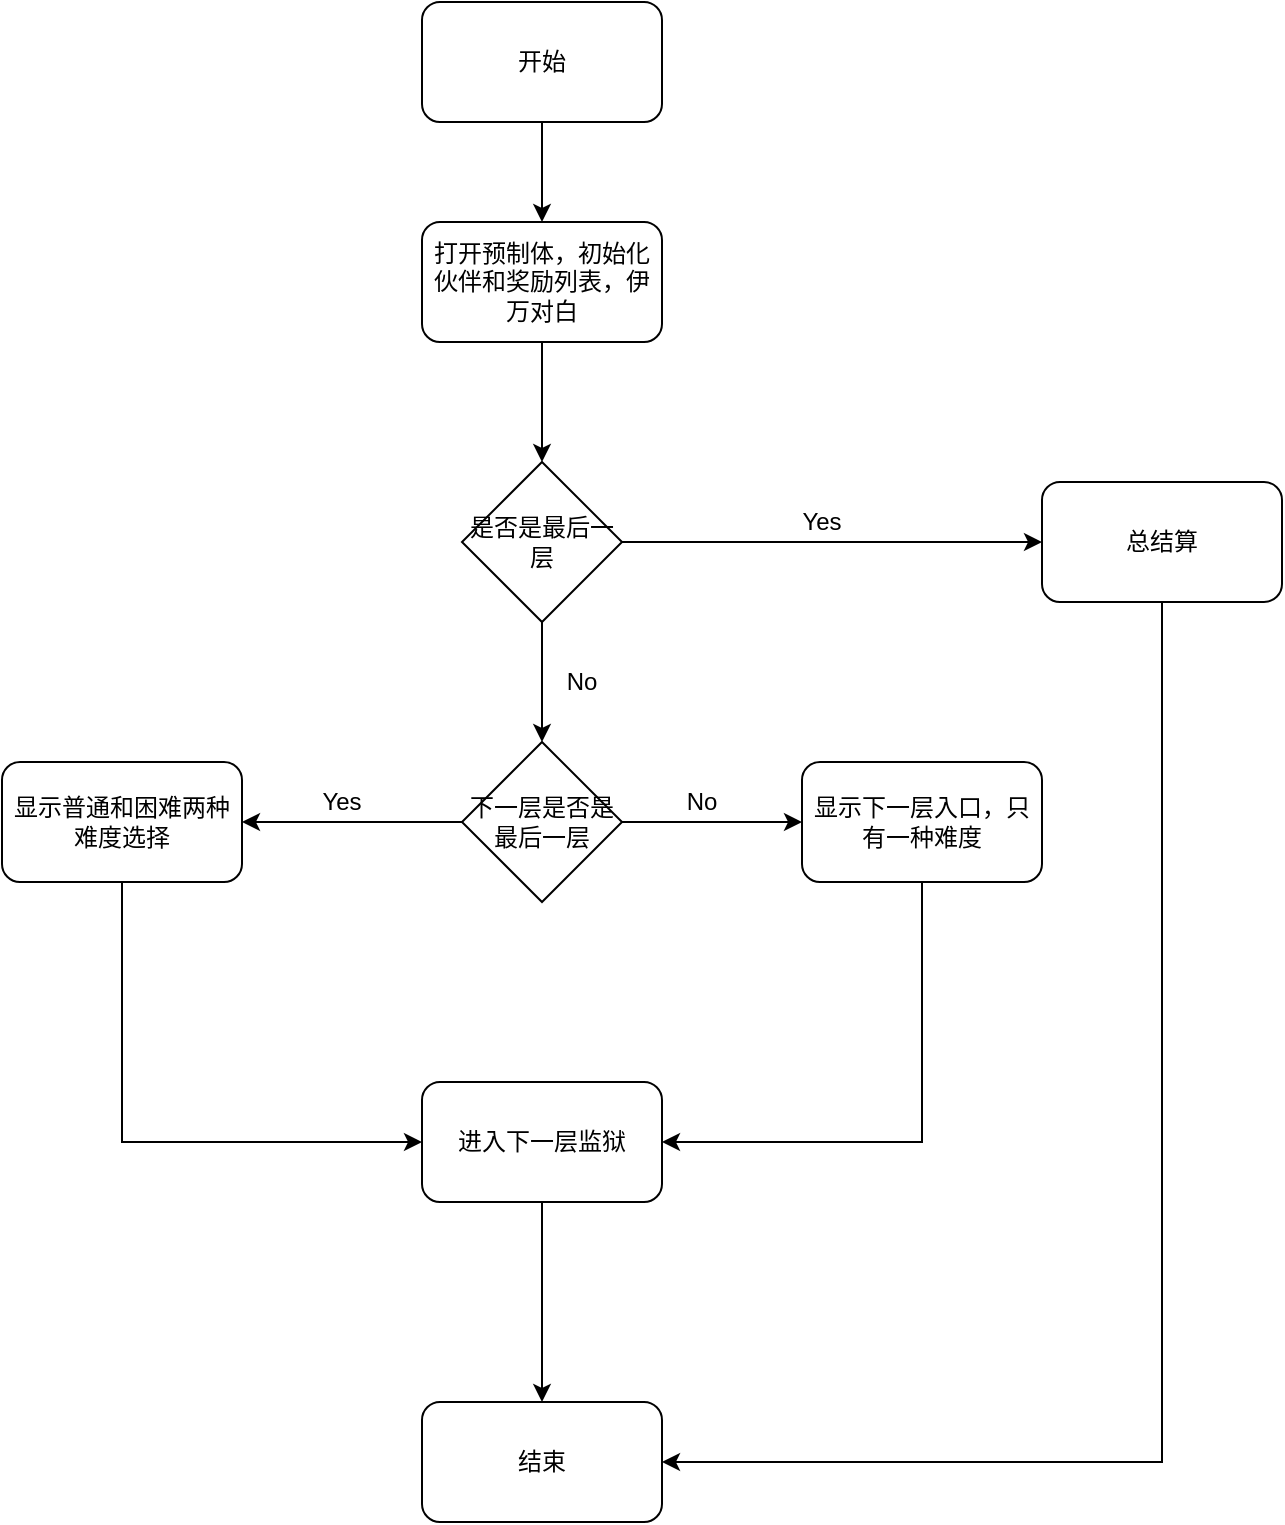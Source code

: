 <mxfile version="13.5.8" type="github">
  <diagram id="C5RBs43oDa-KdzZeNtuy" name="Page-1">
    <mxGraphModel dx="1038" dy="676" grid="1" gridSize="10" guides="1" tooltips="1" connect="1" arrows="1" fold="1" page="1" pageScale="1" pageWidth="827" pageHeight="1169" math="0" shadow="0">
      <root>
        <mxCell id="WIyWlLk6GJQsqaUBKTNV-0" />
        <mxCell id="WIyWlLk6GJQsqaUBKTNV-1" parent="WIyWlLk6GJQsqaUBKTNV-0" />
        <mxCell id="oudeLXna1T4E5P28VNOW-2" style="edgeStyle=orthogonalEdgeStyle;rounded=0;orthogonalLoop=1;jettySize=auto;html=1;" edge="1" parent="WIyWlLk6GJQsqaUBKTNV-1" source="oudeLXna1T4E5P28VNOW-0" target="oudeLXna1T4E5P28VNOW-1">
          <mxGeometry relative="1" as="geometry" />
        </mxCell>
        <mxCell id="oudeLXna1T4E5P28VNOW-0" value="开始" style="rounded=1;whiteSpace=wrap;html=1;" vertex="1" parent="WIyWlLk6GJQsqaUBKTNV-1">
          <mxGeometry x="310" y="20" width="120" height="60" as="geometry" />
        </mxCell>
        <mxCell id="oudeLXna1T4E5P28VNOW-14" style="edgeStyle=orthogonalEdgeStyle;rounded=0;orthogonalLoop=1;jettySize=auto;html=1;entryX=0.5;entryY=0;entryDx=0;entryDy=0;" edge="1" parent="WIyWlLk6GJQsqaUBKTNV-1" source="oudeLXna1T4E5P28VNOW-1" target="oudeLXna1T4E5P28VNOW-5">
          <mxGeometry relative="1" as="geometry" />
        </mxCell>
        <mxCell id="oudeLXna1T4E5P28VNOW-1" value="打开预制体，初始化伙伴和奖励列表，伊万对白" style="rounded=1;whiteSpace=wrap;html=1;" vertex="1" parent="WIyWlLk6GJQsqaUBKTNV-1">
          <mxGeometry x="310" y="130" width="120" height="60" as="geometry" />
        </mxCell>
        <mxCell id="oudeLXna1T4E5P28VNOW-15" style="edgeStyle=orthogonalEdgeStyle;rounded=0;orthogonalLoop=1;jettySize=auto;html=1;entryX=0.5;entryY=0;entryDx=0;entryDy=0;" edge="1" parent="WIyWlLk6GJQsqaUBKTNV-1" source="oudeLXna1T4E5P28VNOW-5" target="oudeLXna1T4E5P28VNOW-13">
          <mxGeometry relative="1" as="geometry" />
        </mxCell>
        <mxCell id="oudeLXna1T4E5P28VNOW-31" style="edgeStyle=orthogonalEdgeStyle;rounded=0;orthogonalLoop=1;jettySize=auto;html=1;" edge="1" parent="WIyWlLk6GJQsqaUBKTNV-1" source="oudeLXna1T4E5P28VNOW-5" target="oudeLXna1T4E5P28VNOW-30">
          <mxGeometry relative="1" as="geometry" />
        </mxCell>
        <mxCell id="oudeLXna1T4E5P28VNOW-5" value="是否是最后一层" style="rhombus;whiteSpace=wrap;html=1;" vertex="1" parent="WIyWlLk6GJQsqaUBKTNV-1">
          <mxGeometry x="330" y="250" width="80" height="80" as="geometry" />
        </mxCell>
        <mxCell id="oudeLXna1T4E5P28VNOW-21" style="edgeStyle=orthogonalEdgeStyle;rounded=0;orthogonalLoop=1;jettySize=auto;html=1;entryX=0;entryY=0.5;entryDx=0;entryDy=0;" edge="1" parent="WIyWlLk6GJQsqaUBKTNV-1" source="oudeLXna1T4E5P28VNOW-7" target="oudeLXna1T4E5P28VNOW-20">
          <mxGeometry relative="1" as="geometry">
            <mxPoint x="300" y="590" as="targetPoint" />
            <Array as="points">
              <mxPoint x="160" y="590" />
            </Array>
          </mxGeometry>
        </mxCell>
        <mxCell id="oudeLXna1T4E5P28VNOW-7" value="显示普通和困难两种难度选择" style="rounded=1;whiteSpace=wrap;html=1;" vertex="1" parent="WIyWlLk6GJQsqaUBKTNV-1">
          <mxGeometry x="100" y="400" width="120" height="60" as="geometry" />
        </mxCell>
        <mxCell id="oudeLXna1T4E5P28VNOW-9" value="Yes" style="text;html=1;strokeColor=none;fillColor=none;align=center;verticalAlign=middle;whiteSpace=wrap;rounded=0;" vertex="1" parent="WIyWlLk6GJQsqaUBKTNV-1">
          <mxGeometry x="250" y="410" width="40" height="20" as="geometry" />
        </mxCell>
        <mxCell id="oudeLXna1T4E5P28VNOW-22" style="edgeStyle=orthogonalEdgeStyle;rounded=0;orthogonalLoop=1;jettySize=auto;html=1;entryX=1;entryY=0.5;entryDx=0;entryDy=0;" edge="1" parent="WIyWlLk6GJQsqaUBKTNV-1" source="oudeLXna1T4E5P28VNOW-10" target="oudeLXna1T4E5P28VNOW-20">
          <mxGeometry relative="1" as="geometry">
            <Array as="points">
              <mxPoint x="560" y="590" />
            </Array>
          </mxGeometry>
        </mxCell>
        <mxCell id="oudeLXna1T4E5P28VNOW-10" value="显示下一层入口，只有一种难度" style="rounded=1;whiteSpace=wrap;html=1;" vertex="1" parent="WIyWlLk6GJQsqaUBKTNV-1">
          <mxGeometry x="500" y="400" width="120" height="60" as="geometry" />
        </mxCell>
        <mxCell id="oudeLXna1T4E5P28VNOW-12" value="No" style="text;html=1;strokeColor=none;fillColor=none;align=center;verticalAlign=middle;whiteSpace=wrap;rounded=0;" vertex="1" parent="WIyWlLk6GJQsqaUBKTNV-1">
          <mxGeometry x="370" y="350" width="40" height="20" as="geometry" />
        </mxCell>
        <mxCell id="oudeLXna1T4E5P28VNOW-17" style="edgeStyle=orthogonalEdgeStyle;rounded=0;orthogonalLoop=1;jettySize=auto;html=1;" edge="1" parent="WIyWlLk6GJQsqaUBKTNV-1" source="oudeLXna1T4E5P28VNOW-13" target="oudeLXna1T4E5P28VNOW-7">
          <mxGeometry relative="1" as="geometry" />
        </mxCell>
        <mxCell id="oudeLXna1T4E5P28VNOW-18" style="edgeStyle=orthogonalEdgeStyle;rounded=0;orthogonalLoop=1;jettySize=auto;html=1;entryX=0;entryY=0.5;entryDx=0;entryDy=0;" edge="1" parent="WIyWlLk6GJQsqaUBKTNV-1" source="oudeLXna1T4E5P28VNOW-13" target="oudeLXna1T4E5P28VNOW-10">
          <mxGeometry relative="1" as="geometry" />
        </mxCell>
        <mxCell id="oudeLXna1T4E5P28VNOW-13" value="&lt;span&gt;下一层是否是最后一层&lt;/span&gt;" style="rhombus;whiteSpace=wrap;html=1;" vertex="1" parent="WIyWlLk6GJQsqaUBKTNV-1">
          <mxGeometry x="330" y="390" width="80" height="80" as="geometry" />
        </mxCell>
        <mxCell id="oudeLXna1T4E5P28VNOW-19" value="No" style="text;html=1;strokeColor=none;fillColor=none;align=center;verticalAlign=middle;whiteSpace=wrap;rounded=0;" vertex="1" parent="WIyWlLk6GJQsqaUBKTNV-1">
          <mxGeometry x="430" y="410" width="40" height="20" as="geometry" />
        </mxCell>
        <mxCell id="oudeLXna1T4E5P28VNOW-29" style="edgeStyle=orthogonalEdgeStyle;rounded=0;orthogonalLoop=1;jettySize=auto;html=1;entryX=0.5;entryY=0;entryDx=0;entryDy=0;" edge="1" parent="WIyWlLk6GJQsqaUBKTNV-1" source="oudeLXna1T4E5P28VNOW-20" target="oudeLXna1T4E5P28VNOW-27">
          <mxGeometry relative="1" as="geometry">
            <Array as="points" />
          </mxGeometry>
        </mxCell>
        <mxCell id="oudeLXna1T4E5P28VNOW-20" value="进入下一层监狱" style="rounded=1;whiteSpace=wrap;html=1;" vertex="1" parent="WIyWlLk6GJQsqaUBKTNV-1">
          <mxGeometry x="310" y="560" width="120" height="60" as="geometry" />
        </mxCell>
        <mxCell id="oudeLXna1T4E5P28VNOW-25" value="Yes" style="text;html=1;strokeColor=none;fillColor=none;align=center;verticalAlign=middle;whiteSpace=wrap;rounded=0;" vertex="1" parent="WIyWlLk6GJQsqaUBKTNV-1">
          <mxGeometry x="490" y="270" width="40" height="20" as="geometry" />
        </mxCell>
        <mxCell id="oudeLXna1T4E5P28VNOW-27" value="结束" style="rounded=1;whiteSpace=wrap;html=1;" vertex="1" parent="WIyWlLk6GJQsqaUBKTNV-1">
          <mxGeometry x="310" y="720" width="120" height="60" as="geometry" />
        </mxCell>
        <mxCell id="oudeLXna1T4E5P28VNOW-32" style="edgeStyle=orthogonalEdgeStyle;rounded=0;orthogonalLoop=1;jettySize=auto;html=1;entryX=1;entryY=0.5;entryDx=0;entryDy=0;" edge="1" parent="WIyWlLk6GJQsqaUBKTNV-1" source="oudeLXna1T4E5P28VNOW-30" target="oudeLXna1T4E5P28VNOW-27">
          <mxGeometry relative="1" as="geometry">
            <Array as="points">
              <mxPoint x="680" y="750" />
            </Array>
          </mxGeometry>
        </mxCell>
        <mxCell id="oudeLXna1T4E5P28VNOW-30" value="总结算" style="rounded=1;whiteSpace=wrap;html=1;" vertex="1" parent="WIyWlLk6GJQsqaUBKTNV-1">
          <mxGeometry x="620" y="260" width="120" height="60" as="geometry" />
        </mxCell>
      </root>
    </mxGraphModel>
  </diagram>
</mxfile>
